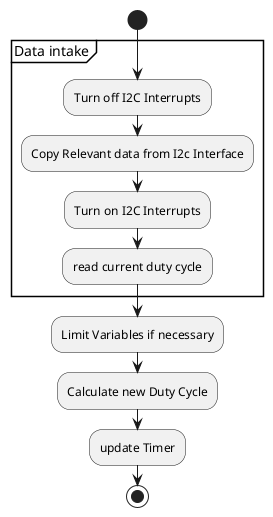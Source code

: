 @startuml
start
partition Data intake {
:Turn off I2C Interrupts;
:Copy Relevant data from I2c Interface;
:Turn on I2C Interrupts;
:read current duty cycle;
}
:Limit Variables if necessary;
:Calculate new Duty Cycle;
:update Timer;

stop
@enduml